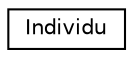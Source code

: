 digraph "Graphical Class Hierarchy"
{
  edge [fontname="Helvetica",fontsize="10",labelfontname="Helvetica",labelfontsize="10"];
  node [fontname="Helvetica",fontsize="10",shape=record];
  rankdir="LR";
  Node0 [label="Individu",height=0.2,width=0.4,color="black", fillcolor="white", style="filled",URL="$class_individu.html"];
}
